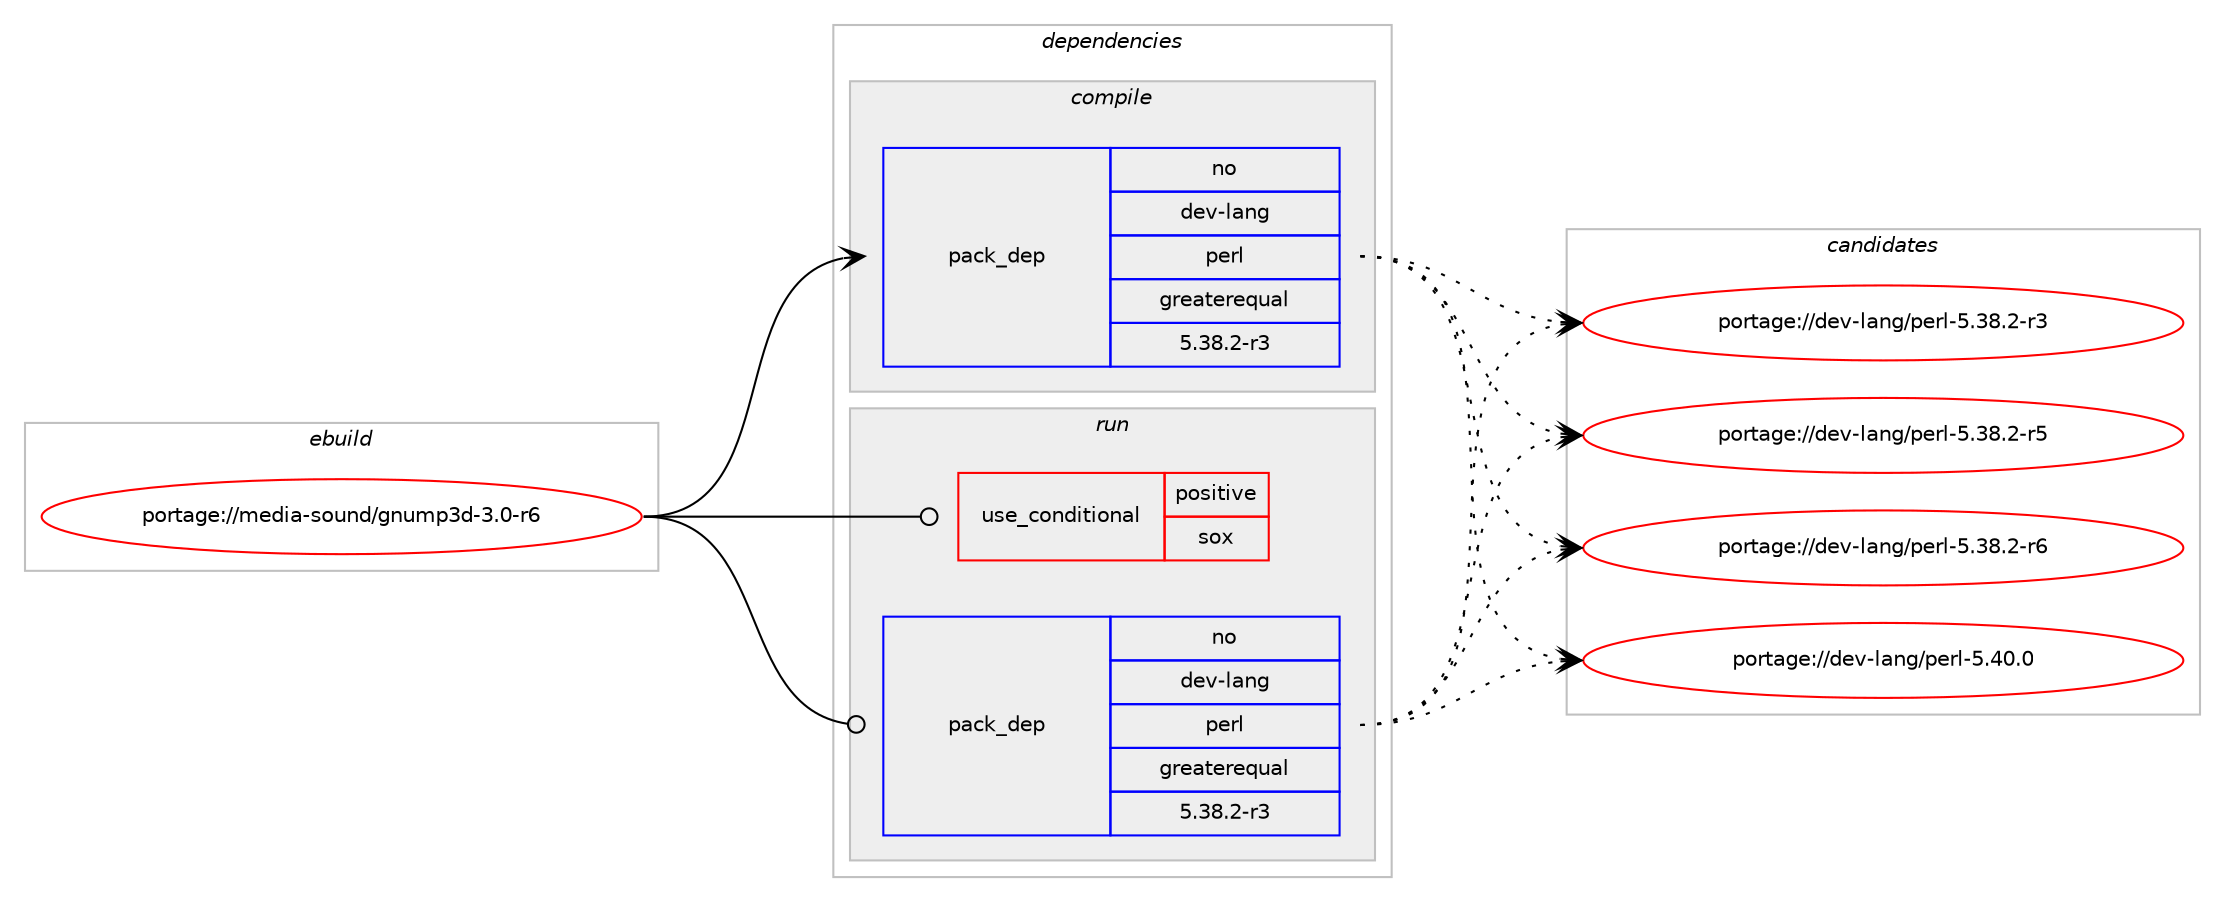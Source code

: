 digraph prolog {

# *************
# Graph options
# *************

newrank=true;
concentrate=true;
compound=true;
graph [rankdir=LR,fontname=Helvetica,fontsize=10,ranksep=1.5];#, ranksep=2.5, nodesep=0.2];
edge  [arrowhead=vee];
node  [fontname=Helvetica,fontsize=10];

# **********
# The ebuild
# **********

subgraph cluster_leftcol {
color=gray;
rank=same;
label=<<i>ebuild</i>>;
id [label="portage://media-sound/gnump3d-3.0-r6", color=red, width=4, href="../media-sound/gnump3d-3.0-r6.svg"];
}

# ****************
# The dependencies
# ****************

subgraph cluster_midcol {
color=gray;
label=<<i>dependencies</i>>;
subgraph cluster_compile {
fillcolor="#eeeeee";
style=filled;
label=<<i>compile</i>>;
# *** BEGIN UNKNOWN DEPENDENCY TYPE (TODO) ***
# id -> package_dependency(portage://media-sound/gnump3d-3.0-r6,install,no,acct-group,gnump3d,none,[,,],[],[])
# *** END UNKNOWN DEPENDENCY TYPE (TODO) ***

# *** BEGIN UNKNOWN DEPENDENCY TYPE (TODO) ***
# id -> package_dependency(portage://media-sound/gnump3d-3.0-r6,install,no,acct-user,gnump3d,none,[,,],[],[])
# *** END UNKNOWN DEPENDENCY TYPE (TODO) ***

subgraph pack82822 {
dependency163157 [label=<<TABLE BORDER="0" CELLBORDER="1" CELLSPACING="0" CELLPADDING="4" WIDTH="220"><TR><TD ROWSPAN="6" CELLPADDING="30">pack_dep</TD></TR><TR><TD WIDTH="110">no</TD></TR><TR><TD>dev-lang</TD></TR><TR><TD>perl</TD></TR><TR><TD>greaterequal</TD></TR><TR><TD>5.38.2-r3</TD></TR></TABLE>>, shape=none, color=blue];
}
id:e -> dependency163157:w [weight=20,style="solid",arrowhead="vee"];
}
subgraph cluster_compileandrun {
fillcolor="#eeeeee";
style=filled;
label=<<i>compile and run</i>>;
}
subgraph cluster_run {
fillcolor="#eeeeee";
style=filled;
label=<<i>run</i>>;
subgraph cond77944 {
dependency163158 [label=<<TABLE BORDER="0" CELLBORDER="1" CELLSPACING="0" CELLPADDING="4"><TR><TD ROWSPAN="3" CELLPADDING="10">use_conditional</TD></TR><TR><TD>positive</TD></TR><TR><TD>sox</TD></TR></TABLE>>, shape=none, color=red];
# *** BEGIN UNKNOWN DEPENDENCY TYPE (TODO) ***
# dependency163158 -> package_dependency(portage://media-sound/gnump3d-3.0-r6,run,no,media-sound,sox,none,[,,],[],[])
# *** END UNKNOWN DEPENDENCY TYPE (TODO) ***

}
id:e -> dependency163158:w [weight=20,style="solid",arrowhead="odot"];
# *** BEGIN UNKNOWN DEPENDENCY TYPE (TODO) ***
# id -> package_dependency(portage://media-sound/gnump3d-3.0-r6,run,no,acct-group,gnump3d,none,[,,],[],[])
# *** END UNKNOWN DEPENDENCY TYPE (TODO) ***

# *** BEGIN UNKNOWN DEPENDENCY TYPE (TODO) ***
# id -> package_dependency(portage://media-sound/gnump3d-3.0-r6,run,no,acct-user,gnump3d,none,[,,],[],[])
# *** END UNKNOWN DEPENDENCY TYPE (TODO) ***

subgraph pack82823 {
dependency163159 [label=<<TABLE BORDER="0" CELLBORDER="1" CELLSPACING="0" CELLPADDING="4" WIDTH="220"><TR><TD ROWSPAN="6" CELLPADDING="30">pack_dep</TD></TR><TR><TD WIDTH="110">no</TD></TR><TR><TD>dev-lang</TD></TR><TR><TD>perl</TD></TR><TR><TD>greaterequal</TD></TR><TR><TD>5.38.2-r3</TD></TR></TABLE>>, shape=none, color=blue];
}
id:e -> dependency163159:w [weight=20,style="solid",arrowhead="odot"];
# *** BEGIN UNKNOWN DEPENDENCY TYPE (TODO) ***
# id -> package_dependency(portage://media-sound/gnump3d-3.0-r6,run,no,dev-lang,perl,none,[,,],any_same_slot,[])
# *** END UNKNOWN DEPENDENCY TYPE (TODO) ***

}
}

# **************
# The candidates
# **************

subgraph cluster_choices {
rank=same;
color=gray;
label=<<i>candidates</i>>;

subgraph choice82822 {
color=black;
nodesep=1;
choice100101118451089711010347112101114108455346515646504511451 [label="portage://dev-lang/perl-5.38.2-r3", color=red, width=4,href="../dev-lang/perl-5.38.2-r3.svg"];
choice100101118451089711010347112101114108455346515646504511453 [label="portage://dev-lang/perl-5.38.2-r5", color=red, width=4,href="../dev-lang/perl-5.38.2-r5.svg"];
choice100101118451089711010347112101114108455346515646504511454 [label="portage://dev-lang/perl-5.38.2-r6", color=red, width=4,href="../dev-lang/perl-5.38.2-r6.svg"];
choice10010111845108971101034711210111410845534652484648 [label="portage://dev-lang/perl-5.40.0", color=red, width=4,href="../dev-lang/perl-5.40.0.svg"];
dependency163157:e -> choice100101118451089711010347112101114108455346515646504511451:w [style=dotted,weight="100"];
dependency163157:e -> choice100101118451089711010347112101114108455346515646504511453:w [style=dotted,weight="100"];
dependency163157:e -> choice100101118451089711010347112101114108455346515646504511454:w [style=dotted,weight="100"];
dependency163157:e -> choice10010111845108971101034711210111410845534652484648:w [style=dotted,weight="100"];
}
subgraph choice82823 {
color=black;
nodesep=1;
choice100101118451089711010347112101114108455346515646504511451 [label="portage://dev-lang/perl-5.38.2-r3", color=red, width=4,href="../dev-lang/perl-5.38.2-r3.svg"];
choice100101118451089711010347112101114108455346515646504511453 [label="portage://dev-lang/perl-5.38.2-r5", color=red, width=4,href="../dev-lang/perl-5.38.2-r5.svg"];
choice100101118451089711010347112101114108455346515646504511454 [label="portage://dev-lang/perl-5.38.2-r6", color=red, width=4,href="../dev-lang/perl-5.38.2-r6.svg"];
choice10010111845108971101034711210111410845534652484648 [label="portage://dev-lang/perl-5.40.0", color=red, width=4,href="../dev-lang/perl-5.40.0.svg"];
dependency163159:e -> choice100101118451089711010347112101114108455346515646504511451:w [style=dotted,weight="100"];
dependency163159:e -> choice100101118451089711010347112101114108455346515646504511453:w [style=dotted,weight="100"];
dependency163159:e -> choice100101118451089711010347112101114108455346515646504511454:w [style=dotted,weight="100"];
dependency163159:e -> choice10010111845108971101034711210111410845534652484648:w [style=dotted,weight="100"];
}
}

}
